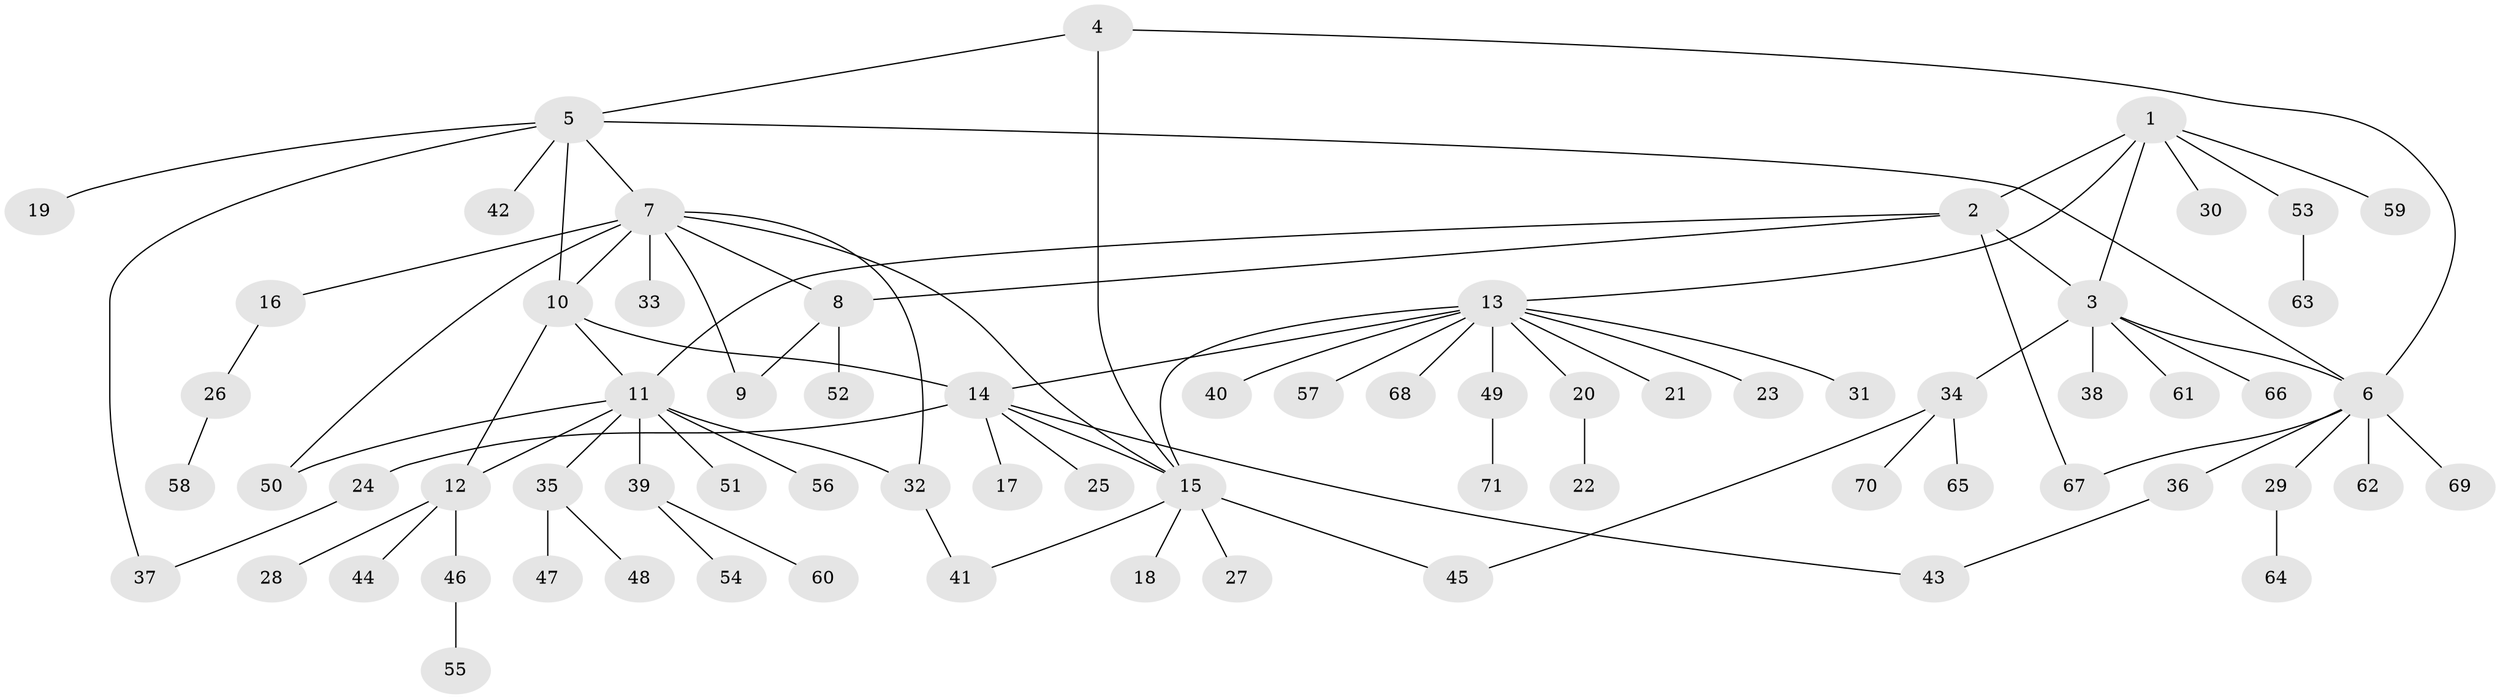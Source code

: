 // Generated by graph-tools (version 1.1) at 2025/26/03/09/25 03:26:37]
// undirected, 71 vertices, 88 edges
graph export_dot {
graph [start="1"]
  node [color=gray90,style=filled];
  1;
  2;
  3;
  4;
  5;
  6;
  7;
  8;
  9;
  10;
  11;
  12;
  13;
  14;
  15;
  16;
  17;
  18;
  19;
  20;
  21;
  22;
  23;
  24;
  25;
  26;
  27;
  28;
  29;
  30;
  31;
  32;
  33;
  34;
  35;
  36;
  37;
  38;
  39;
  40;
  41;
  42;
  43;
  44;
  45;
  46;
  47;
  48;
  49;
  50;
  51;
  52;
  53;
  54;
  55;
  56;
  57;
  58;
  59;
  60;
  61;
  62;
  63;
  64;
  65;
  66;
  67;
  68;
  69;
  70;
  71;
  1 -- 2;
  1 -- 3;
  1 -- 13;
  1 -- 30;
  1 -- 53;
  1 -- 59;
  2 -- 3;
  2 -- 8;
  2 -- 11;
  2 -- 67;
  3 -- 6;
  3 -- 34;
  3 -- 38;
  3 -- 61;
  3 -- 66;
  4 -- 5;
  4 -- 6;
  4 -- 15;
  5 -- 6;
  5 -- 7;
  5 -- 10;
  5 -- 19;
  5 -- 37;
  5 -- 42;
  6 -- 29;
  6 -- 36;
  6 -- 62;
  6 -- 67;
  6 -- 69;
  7 -- 8;
  7 -- 9;
  7 -- 10;
  7 -- 15;
  7 -- 16;
  7 -- 32;
  7 -- 33;
  7 -- 50;
  8 -- 9;
  8 -- 52;
  10 -- 11;
  10 -- 12;
  10 -- 14;
  11 -- 12;
  11 -- 32;
  11 -- 35;
  11 -- 39;
  11 -- 50;
  11 -- 51;
  11 -- 56;
  12 -- 28;
  12 -- 44;
  12 -- 46;
  13 -- 14;
  13 -- 15;
  13 -- 20;
  13 -- 21;
  13 -- 23;
  13 -- 31;
  13 -- 40;
  13 -- 49;
  13 -- 57;
  13 -- 68;
  14 -- 15;
  14 -- 17;
  14 -- 24;
  14 -- 25;
  14 -- 43;
  15 -- 18;
  15 -- 27;
  15 -- 41;
  15 -- 45;
  16 -- 26;
  20 -- 22;
  24 -- 37;
  26 -- 58;
  29 -- 64;
  32 -- 41;
  34 -- 45;
  34 -- 65;
  34 -- 70;
  35 -- 47;
  35 -- 48;
  36 -- 43;
  39 -- 54;
  39 -- 60;
  46 -- 55;
  49 -- 71;
  53 -- 63;
}
